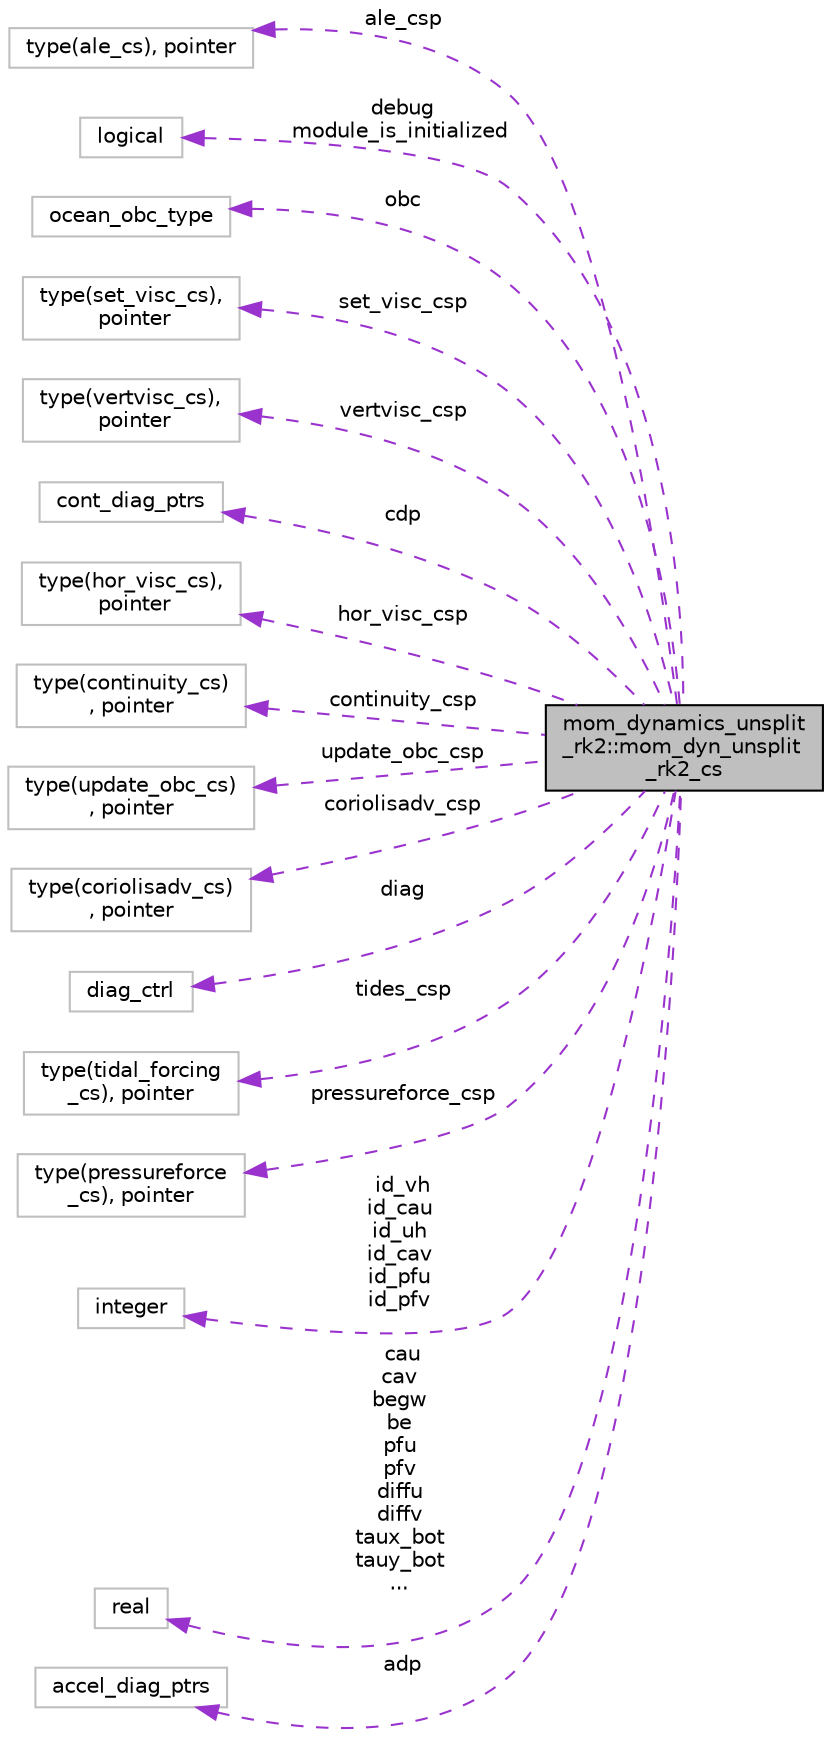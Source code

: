 digraph "mom_dynamics_unsplit_rk2::mom_dyn_unsplit_rk2_cs"
{
 // INTERACTIVE_SVG=YES
 // LATEX_PDF_SIZE
  edge [fontname="Helvetica",fontsize="10",labelfontname="Helvetica",labelfontsize="10"];
  node [fontname="Helvetica",fontsize="10",shape=record];
  rankdir="LR";
  Node1 [label="mom_dynamics_unsplit\l_rk2::mom_dyn_unsplit\l_rk2_cs",height=0.2,width=0.4,color="black", fillcolor="grey75", style="filled", fontcolor="black",tooltip="MOM_dynamics_unsplit_RK2 module control structure."];
  Node2 -> Node1 [dir="back",color="darkorchid3",fontsize="10",style="dashed",label=" ale_csp" ,fontname="Helvetica"];
  Node2 [label="type(ale_cs), pointer",height=0.2,width=0.4,color="grey75", fillcolor="white", style="filled",tooltip=" "];
  Node3 -> Node1 [dir="back",color="darkorchid3",fontsize="10",style="dashed",label=" debug\nmodule_is_initialized" ,fontname="Helvetica"];
  Node3 [label="logical",height=0.2,width=0.4,color="grey75", fillcolor="white", style="filled",tooltip=" "];
  Node4 -> Node1 [dir="back",color="darkorchid3",fontsize="10",style="dashed",label=" obc" ,fontname="Helvetica"];
  Node4 [label="ocean_obc_type",height=0.2,width=0.4,color="grey75", fillcolor="white", style="filled",tooltip=" "];
  Node5 -> Node1 [dir="back",color="darkorchid3",fontsize="10",style="dashed",label=" set_visc_csp" ,fontname="Helvetica"];
  Node5 [label="type(set_visc_cs),\l pointer",height=0.2,width=0.4,color="grey75", fillcolor="white", style="filled",tooltip=" "];
  Node6 -> Node1 [dir="back",color="darkorchid3",fontsize="10",style="dashed",label=" vertvisc_csp" ,fontname="Helvetica"];
  Node6 [label="type(vertvisc_cs),\l pointer",height=0.2,width=0.4,color="grey75", fillcolor="white", style="filled",tooltip=" "];
  Node7 -> Node1 [dir="back",color="darkorchid3",fontsize="10",style="dashed",label=" cdp" ,fontname="Helvetica"];
  Node7 [label="cont_diag_ptrs",height=0.2,width=0.4,color="grey75", fillcolor="white", style="filled",tooltip=" "];
  Node8 -> Node1 [dir="back",color="darkorchid3",fontsize="10",style="dashed",label=" hor_visc_csp" ,fontname="Helvetica"];
  Node8 [label="type(hor_visc_cs),\l pointer",height=0.2,width=0.4,color="grey75", fillcolor="white", style="filled",tooltip=" "];
  Node9 -> Node1 [dir="back",color="darkorchid3",fontsize="10",style="dashed",label=" continuity_csp" ,fontname="Helvetica"];
  Node9 [label="type(continuity_cs)\l, pointer",height=0.2,width=0.4,color="grey75", fillcolor="white", style="filled",tooltip=" "];
  Node10 -> Node1 [dir="back",color="darkorchid3",fontsize="10",style="dashed",label=" update_obc_csp" ,fontname="Helvetica"];
  Node10 [label="type(update_obc_cs)\l, pointer",height=0.2,width=0.4,color="grey75", fillcolor="white", style="filled",tooltip=" "];
  Node11 -> Node1 [dir="back",color="darkorchid3",fontsize="10",style="dashed",label=" coriolisadv_csp" ,fontname="Helvetica"];
  Node11 [label="type(coriolisadv_cs)\l, pointer",height=0.2,width=0.4,color="grey75", fillcolor="white", style="filled",tooltip=" "];
  Node12 -> Node1 [dir="back",color="darkorchid3",fontsize="10",style="dashed",label=" diag" ,fontname="Helvetica"];
  Node12 [label="diag_ctrl",height=0.2,width=0.4,color="grey75", fillcolor="white", style="filled",tooltip=" "];
  Node13 -> Node1 [dir="back",color="darkorchid3",fontsize="10",style="dashed",label=" tides_csp" ,fontname="Helvetica"];
  Node13 [label="type(tidal_forcing\l_cs), pointer",height=0.2,width=0.4,color="grey75", fillcolor="white", style="filled",tooltip=" "];
  Node14 -> Node1 [dir="back",color="darkorchid3",fontsize="10",style="dashed",label=" pressureforce_csp" ,fontname="Helvetica"];
  Node14 [label="type(pressureforce\l_cs), pointer",height=0.2,width=0.4,color="grey75", fillcolor="white", style="filled",tooltip=" "];
  Node15 -> Node1 [dir="back",color="darkorchid3",fontsize="10",style="dashed",label=" id_vh\nid_cau\nid_uh\nid_cav\nid_pfu\nid_pfv" ,fontname="Helvetica"];
  Node15 [label="integer",height=0.2,width=0.4,color="grey75", fillcolor="white", style="filled",tooltip=" "];
  Node16 -> Node1 [dir="back",color="darkorchid3",fontsize="10",style="dashed",label=" cau\ncav\nbegw\nbe\npfu\npfv\ndiffu\ndiffv\ntaux_bot\ntauy_bot\n..." ,fontname="Helvetica"];
  Node16 [label="real",height=0.2,width=0.4,color="grey75", fillcolor="white", style="filled",tooltip=" "];
  Node17 -> Node1 [dir="back",color="darkorchid3",fontsize="10",style="dashed",label=" adp" ,fontname="Helvetica"];
  Node17 [label="accel_diag_ptrs",height=0.2,width=0.4,color="grey75", fillcolor="white", style="filled",tooltip=" "];
}
